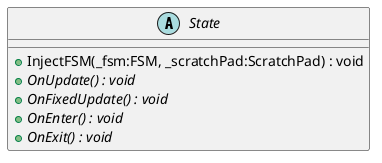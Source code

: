 @startuml
abstract class State {
    + InjectFSM(_fsm:FSM, _scratchPad:ScratchPad) : void
    + {abstract} OnUpdate() : void
    + {abstract} OnFixedUpdate() : void
    + {abstract} OnEnter() : void
    + {abstract} OnExit() : void
}
@enduml
